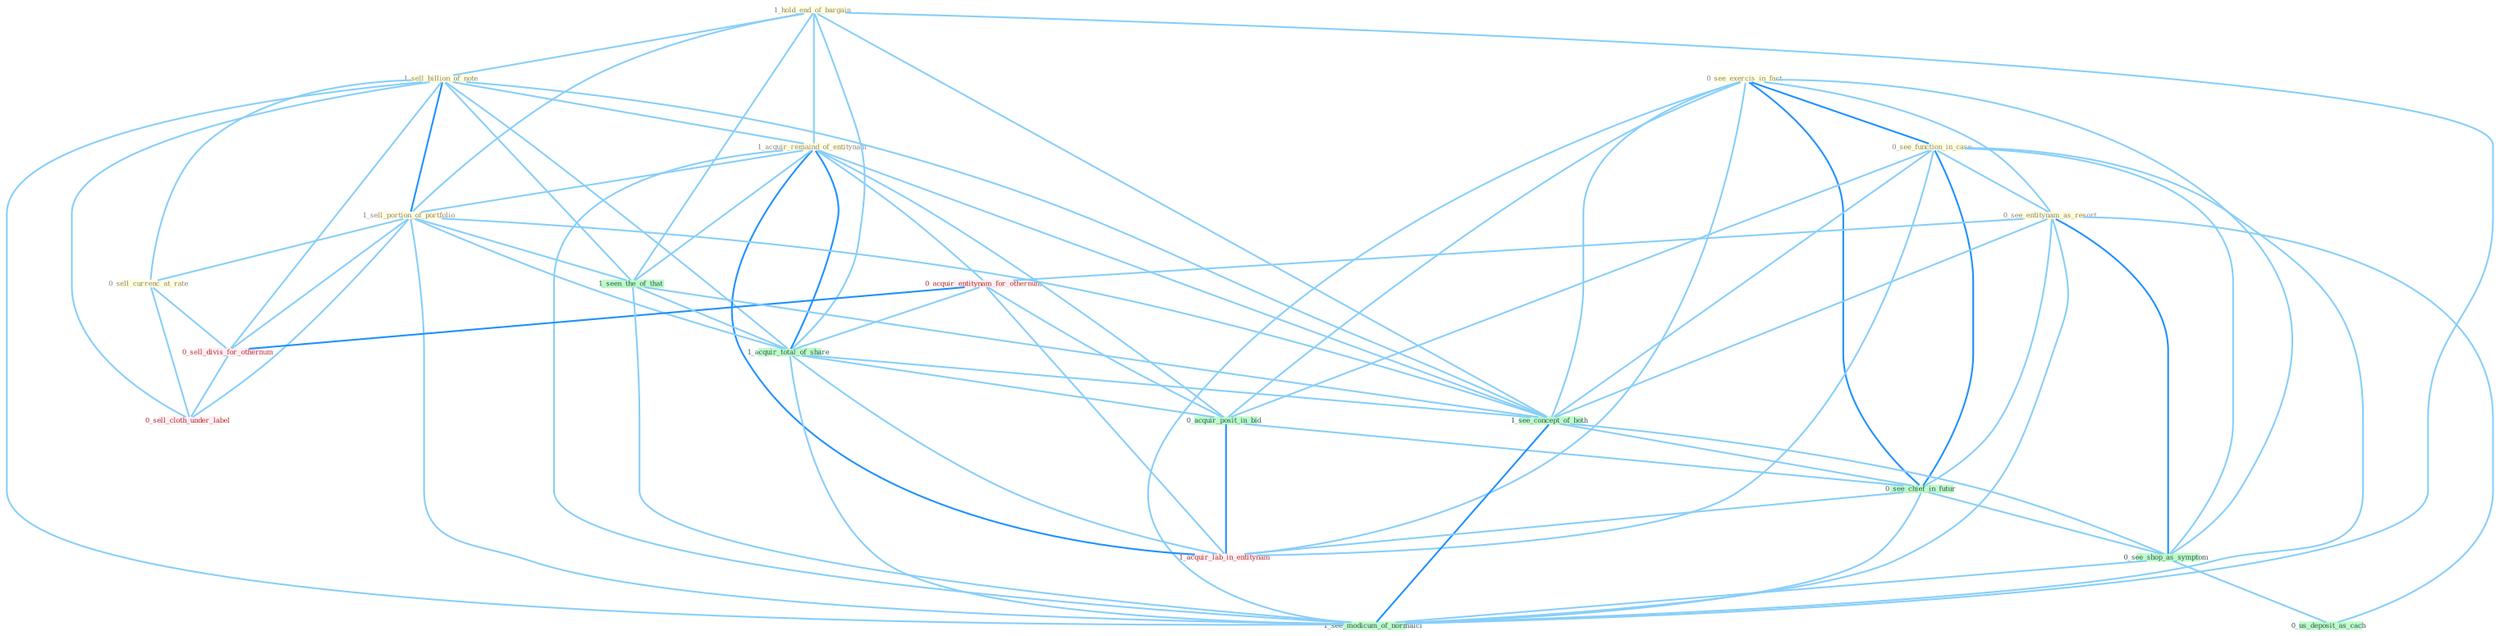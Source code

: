Graph G{ 
    node
    [shape=polygon,style=filled,width=.5,height=.06,color="#BDFCC9",fixedsize=true,fontsize=4,
    fontcolor="#2f4f4f"];
    {node
    [color="#ffffe0", fontcolor="#8b7d6b"] "0_see_exercis_in_fact " "1_hold_end_of_bargain " "1_sell_billion_of_note " "1_acquir_remaind_of_entitynam " "0_see_function_in_case " "1_sell_portion_of_portfolio " "0_see_entitynam_as_resort " "0_sell_currenc_at_rate "}
{node [color="#fff0f5", fontcolor="#b22222"] "0_acquir_entitynam_for_othernum " "0_sell_divis_for_othernum " "0_sell_cloth_under_label " "1_acquir_lab_in_entitynam "}
edge [color="#B0E2FF"];

	"0_see_exercis_in_fact " -- "0_see_function_in_case " [w="2", color="#1e90ff" , len=0.8];
	"0_see_exercis_in_fact " -- "0_see_entitynam_as_resort " [w="1", color="#87cefa" ];
	"0_see_exercis_in_fact " -- "0_acquir_posit_in_bid " [w="1", color="#87cefa" ];
	"0_see_exercis_in_fact " -- "1_see_concept_of_both " [w="1", color="#87cefa" ];
	"0_see_exercis_in_fact " -- "0_see_chief_in_futur " [w="2", color="#1e90ff" , len=0.8];
	"0_see_exercis_in_fact " -- "0_see_shop_as_symptom " [w="1", color="#87cefa" ];
	"0_see_exercis_in_fact " -- "1_acquir_lab_in_entitynam " [w="1", color="#87cefa" ];
	"0_see_exercis_in_fact " -- "1_see_modicum_of_normalci " [w="1", color="#87cefa" ];
	"1_hold_end_of_bargain " -- "1_sell_billion_of_note " [w="1", color="#87cefa" ];
	"1_hold_end_of_bargain " -- "1_acquir_remaind_of_entitynam " [w="1", color="#87cefa" ];
	"1_hold_end_of_bargain " -- "1_sell_portion_of_portfolio " [w="1", color="#87cefa" ];
	"1_hold_end_of_bargain " -- "1_seen_the_of_that " [w="1", color="#87cefa" ];
	"1_hold_end_of_bargain " -- "1_acquir_total_of_share " [w="1", color="#87cefa" ];
	"1_hold_end_of_bargain " -- "1_see_concept_of_both " [w="1", color="#87cefa" ];
	"1_hold_end_of_bargain " -- "1_see_modicum_of_normalci " [w="1", color="#87cefa" ];
	"1_sell_billion_of_note " -- "1_acquir_remaind_of_entitynam " [w="1", color="#87cefa" ];
	"1_sell_billion_of_note " -- "1_sell_portion_of_portfolio " [w="2", color="#1e90ff" , len=0.8];
	"1_sell_billion_of_note " -- "0_sell_currenc_at_rate " [w="1", color="#87cefa" ];
	"1_sell_billion_of_note " -- "1_seen_the_of_that " [w="1", color="#87cefa" ];
	"1_sell_billion_of_note " -- "0_sell_divis_for_othernum " [w="1", color="#87cefa" ];
	"1_sell_billion_of_note " -- "1_acquir_total_of_share " [w="1", color="#87cefa" ];
	"1_sell_billion_of_note " -- "0_sell_cloth_under_label " [w="1", color="#87cefa" ];
	"1_sell_billion_of_note " -- "1_see_concept_of_both " [w="1", color="#87cefa" ];
	"1_sell_billion_of_note " -- "1_see_modicum_of_normalci " [w="1", color="#87cefa" ];
	"1_acquir_remaind_of_entitynam " -- "1_sell_portion_of_portfolio " [w="1", color="#87cefa" ];
	"1_acquir_remaind_of_entitynam " -- "0_acquir_entitynam_for_othernum " [w="1", color="#87cefa" ];
	"1_acquir_remaind_of_entitynam " -- "1_seen_the_of_that " [w="1", color="#87cefa" ];
	"1_acquir_remaind_of_entitynam " -- "1_acquir_total_of_share " [w="2", color="#1e90ff" , len=0.8];
	"1_acquir_remaind_of_entitynam " -- "0_acquir_posit_in_bid " [w="1", color="#87cefa" ];
	"1_acquir_remaind_of_entitynam " -- "1_see_concept_of_both " [w="1", color="#87cefa" ];
	"1_acquir_remaind_of_entitynam " -- "1_acquir_lab_in_entitynam " [w="2", color="#1e90ff" , len=0.8];
	"1_acquir_remaind_of_entitynam " -- "1_see_modicum_of_normalci " [w="1", color="#87cefa" ];
	"0_see_function_in_case " -- "0_see_entitynam_as_resort " [w="1", color="#87cefa" ];
	"0_see_function_in_case " -- "0_acquir_posit_in_bid " [w="1", color="#87cefa" ];
	"0_see_function_in_case " -- "1_see_concept_of_both " [w="1", color="#87cefa" ];
	"0_see_function_in_case " -- "0_see_chief_in_futur " [w="2", color="#1e90ff" , len=0.8];
	"0_see_function_in_case " -- "0_see_shop_as_symptom " [w="1", color="#87cefa" ];
	"0_see_function_in_case " -- "1_acquir_lab_in_entitynam " [w="1", color="#87cefa" ];
	"0_see_function_in_case " -- "1_see_modicum_of_normalci " [w="1", color="#87cefa" ];
	"1_sell_portion_of_portfolio " -- "0_sell_currenc_at_rate " [w="1", color="#87cefa" ];
	"1_sell_portion_of_portfolio " -- "1_seen_the_of_that " [w="1", color="#87cefa" ];
	"1_sell_portion_of_portfolio " -- "0_sell_divis_for_othernum " [w="1", color="#87cefa" ];
	"1_sell_portion_of_portfolio " -- "1_acquir_total_of_share " [w="1", color="#87cefa" ];
	"1_sell_portion_of_portfolio " -- "0_sell_cloth_under_label " [w="1", color="#87cefa" ];
	"1_sell_portion_of_portfolio " -- "1_see_concept_of_both " [w="1", color="#87cefa" ];
	"1_sell_portion_of_portfolio " -- "1_see_modicum_of_normalci " [w="1", color="#87cefa" ];
	"0_see_entitynam_as_resort " -- "0_acquir_entitynam_for_othernum " [w="1", color="#87cefa" ];
	"0_see_entitynam_as_resort " -- "1_see_concept_of_both " [w="1", color="#87cefa" ];
	"0_see_entitynam_as_resort " -- "0_see_chief_in_futur " [w="1", color="#87cefa" ];
	"0_see_entitynam_as_resort " -- "0_see_shop_as_symptom " [w="2", color="#1e90ff" , len=0.8];
	"0_see_entitynam_as_resort " -- "0_us_deposit_as_cach " [w="1", color="#87cefa" ];
	"0_see_entitynam_as_resort " -- "1_see_modicum_of_normalci " [w="1", color="#87cefa" ];
	"0_sell_currenc_at_rate " -- "0_sell_divis_for_othernum " [w="1", color="#87cefa" ];
	"0_sell_currenc_at_rate " -- "0_sell_cloth_under_label " [w="1", color="#87cefa" ];
	"0_acquir_entitynam_for_othernum " -- "0_sell_divis_for_othernum " [w="2", color="#1e90ff" , len=0.8];
	"0_acquir_entitynam_for_othernum " -- "1_acquir_total_of_share " [w="1", color="#87cefa" ];
	"0_acquir_entitynam_for_othernum " -- "0_acquir_posit_in_bid " [w="1", color="#87cefa" ];
	"0_acquir_entitynam_for_othernum " -- "1_acquir_lab_in_entitynam " [w="1", color="#87cefa" ];
	"1_seen_the_of_that " -- "1_acquir_total_of_share " [w="1", color="#87cefa" ];
	"1_seen_the_of_that " -- "1_see_concept_of_both " [w="1", color="#87cefa" ];
	"1_seen_the_of_that " -- "1_see_modicum_of_normalci " [w="1", color="#87cefa" ];
	"0_sell_divis_for_othernum " -- "0_sell_cloth_under_label " [w="1", color="#87cefa" ];
	"1_acquir_total_of_share " -- "0_acquir_posit_in_bid " [w="1", color="#87cefa" ];
	"1_acquir_total_of_share " -- "1_see_concept_of_both " [w="1", color="#87cefa" ];
	"1_acquir_total_of_share " -- "1_acquir_lab_in_entitynam " [w="1", color="#87cefa" ];
	"1_acquir_total_of_share " -- "1_see_modicum_of_normalci " [w="1", color="#87cefa" ];
	"0_acquir_posit_in_bid " -- "0_see_chief_in_futur " [w="1", color="#87cefa" ];
	"0_acquir_posit_in_bid " -- "1_acquir_lab_in_entitynam " [w="2", color="#1e90ff" , len=0.8];
	"1_see_concept_of_both " -- "0_see_chief_in_futur " [w="1", color="#87cefa" ];
	"1_see_concept_of_both " -- "0_see_shop_as_symptom " [w="1", color="#87cefa" ];
	"1_see_concept_of_both " -- "1_see_modicum_of_normalci " [w="2", color="#1e90ff" , len=0.8];
	"0_see_chief_in_futur " -- "0_see_shop_as_symptom " [w="1", color="#87cefa" ];
	"0_see_chief_in_futur " -- "1_acquir_lab_in_entitynam " [w="1", color="#87cefa" ];
	"0_see_chief_in_futur " -- "1_see_modicum_of_normalci " [w="1", color="#87cefa" ];
	"0_see_shop_as_symptom " -- "0_us_deposit_as_cach " [w="1", color="#87cefa" ];
	"0_see_shop_as_symptom " -- "1_see_modicum_of_normalci " [w="1", color="#87cefa" ];
}